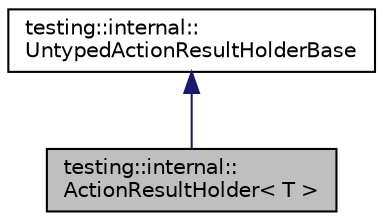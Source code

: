 digraph "testing::internal::ActionResultHolder&lt; T &gt;"
{
  edge [fontname="Helvetica",fontsize="10",labelfontname="Helvetica",labelfontsize="10"];
  node [fontname="Helvetica",fontsize="10",shape=record];
  Node1 [label="testing::internal::\lActionResultHolder\< T \>",height=0.2,width=0.4,color="black", fillcolor="grey75", style="filled", fontcolor="black"];
  Node2 -> Node1 [dir="back",color="midnightblue",fontsize="10",style="solid"];
  Node2 [label="testing::internal::\lUntypedActionResultHolderBase",height=0.2,width=0.4,color="black", fillcolor="white", style="filled",URL="$classtesting_1_1internal_1_1_untyped_action_result_holder_base.html"];
}
